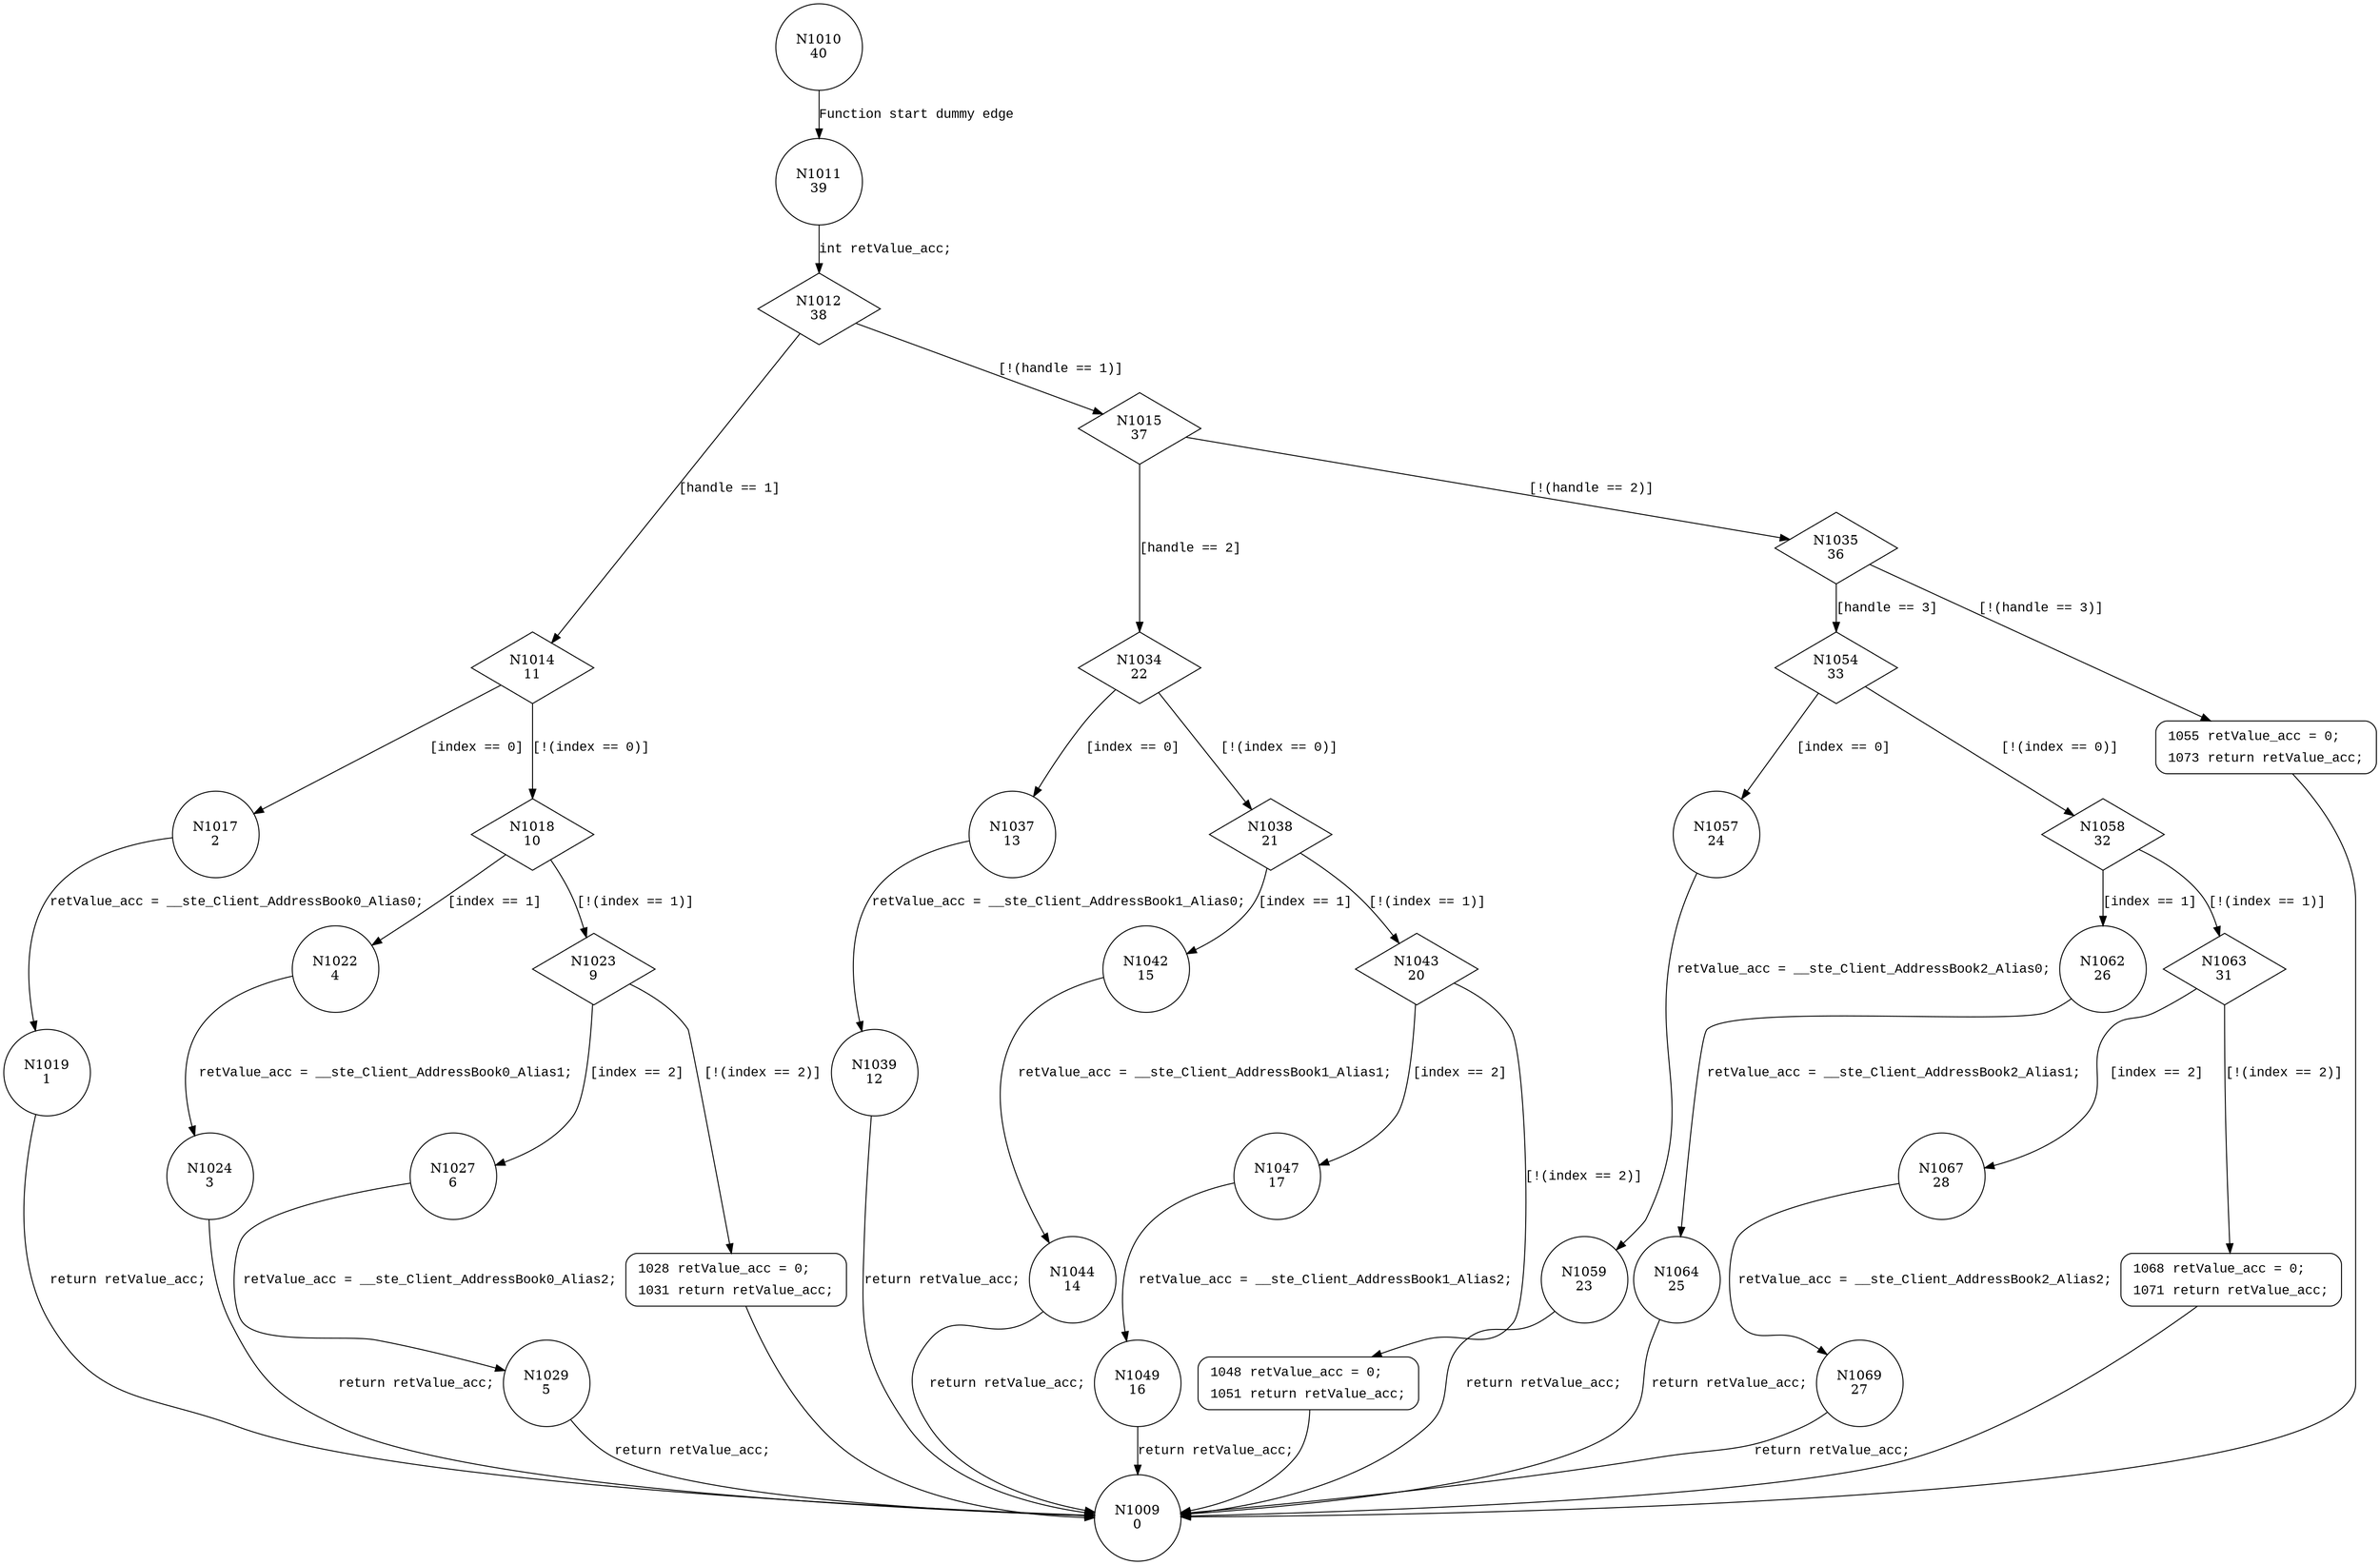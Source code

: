 digraph getClientAddressBookAlias {
1010 [shape="circle" label="N1010\n40"]
1011 [shape="circle" label="N1011\n39"]
1012 [shape="diamond" label="N1012\n38"]
1014 [shape="diamond" label="N1014\n11"]
1015 [shape="diamond" label="N1015\n37"]
1034 [shape="diamond" label="N1034\n22"]
1035 [shape="diamond" label="N1035\n36"]
1054 [shape="diamond" label="N1054\n33"]
1055 [shape="circle" label="N1055\n35"]
1057 [shape="circle" label="N1057\n24"]
1058 [shape="diamond" label="N1058\n32"]
1062 [shape="circle" label="N1062\n26"]
1063 [shape="diamond" label="N1063\n31"]
1067 [shape="circle" label="N1067\n28"]
1068 [shape="circle" label="N1068\n30"]
1069 [shape="circle" label="N1069\n27"]
1064 [shape="circle" label="N1064\n25"]
1059 [shape="circle" label="N1059\n23"]
1037 [shape="circle" label="N1037\n13"]
1038 [shape="diamond" label="N1038\n21"]
1042 [shape="circle" label="N1042\n15"]
1043 [shape="diamond" label="N1043\n20"]
1047 [shape="circle" label="N1047\n17"]
1048 [shape="circle" label="N1048\n19"]
1049 [shape="circle" label="N1049\n16"]
1044 [shape="circle" label="N1044\n14"]
1039 [shape="circle" label="N1039\n12"]
1017 [shape="circle" label="N1017\n2"]
1018 [shape="diamond" label="N1018\n10"]
1022 [shape="circle" label="N1022\n4"]
1023 [shape="diamond" label="N1023\n9"]
1027 [shape="circle" label="N1027\n6"]
1028 [shape="circle" label="N1028\n8"]
1029 [shape="circle" label="N1029\n5"]
1024 [shape="circle" label="N1024\n3"]
1019 [shape="circle" label="N1019\n1"]
1009 [shape="circle" label="N1009\n0"]
1055 [style="filled,bold" penwidth="1" fillcolor="white" fontname="Courier New" shape="Mrecord" label=<<table border="0" cellborder="0" cellpadding="3" bgcolor="white"><tr><td align="right">1055</td><td align="left">retValue_acc = 0;</td></tr><tr><td align="right">1073</td><td align="left">return retValue_acc;</td></tr></table>>]
1055 -> 1009[label=""]
1068 [style="filled,bold" penwidth="1" fillcolor="white" fontname="Courier New" shape="Mrecord" label=<<table border="0" cellborder="0" cellpadding="3" bgcolor="white"><tr><td align="right">1068</td><td align="left">retValue_acc = 0;</td></tr><tr><td align="right">1071</td><td align="left">return retValue_acc;</td></tr></table>>]
1068 -> 1009[label=""]
1048 [style="filled,bold" penwidth="1" fillcolor="white" fontname="Courier New" shape="Mrecord" label=<<table border="0" cellborder="0" cellpadding="3" bgcolor="white"><tr><td align="right">1048</td><td align="left">retValue_acc = 0;</td></tr><tr><td align="right">1051</td><td align="left">return retValue_acc;</td></tr></table>>]
1048 -> 1009[label=""]
1028 [style="filled,bold" penwidth="1" fillcolor="white" fontname="Courier New" shape="Mrecord" label=<<table border="0" cellborder="0" cellpadding="3" bgcolor="white"><tr><td align="right">1028</td><td align="left">retValue_acc = 0;</td></tr><tr><td align="right">1031</td><td align="left">return retValue_acc;</td></tr></table>>]
1028 -> 1009[label=""]
1010 -> 1011 [label="Function start dummy edge" fontname="Courier New"]
1012 -> 1014 [label="[handle == 1]" fontname="Courier New"]
1012 -> 1015 [label="[!(handle == 1)]" fontname="Courier New"]
1015 -> 1034 [label="[handle == 2]" fontname="Courier New"]
1015 -> 1035 [label="[!(handle == 2)]" fontname="Courier New"]
1035 -> 1054 [label="[handle == 3]" fontname="Courier New"]
1035 -> 1055 [label="[!(handle == 3)]" fontname="Courier New"]
1054 -> 1057 [label="[index == 0]" fontname="Courier New"]
1054 -> 1058 [label="[!(index == 0)]" fontname="Courier New"]
1058 -> 1062 [label="[index == 1]" fontname="Courier New"]
1058 -> 1063 [label="[!(index == 1)]" fontname="Courier New"]
1063 -> 1067 [label="[index == 2]" fontname="Courier New"]
1063 -> 1068 [label="[!(index == 2)]" fontname="Courier New"]
1067 -> 1069 [label="retValue_acc = __ste_Client_AddressBook2_Alias2;" fontname="Courier New"]
1062 -> 1064 [label="retValue_acc = __ste_Client_AddressBook2_Alias1;" fontname="Courier New"]
1057 -> 1059 [label="retValue_acc = __ste_Client_AddressBook2_Alias0;" fontname="Courier New"]
1034 -> 1037 [label="[index == 0]" fontname="Courier New"]
1034 -> 1038 [label="[!(index == 0)]" fontname="Courier New"]
1038 -> 1042 [label="[index == 1]" fontname="Courier New"]
1038 -> 1043 [label="[!(index == 1)]" fontname="Courier New"]
1043 -> 1047 [label="[index == 2]" fontname="Courier New"]
1043 -> 1048 [label="[!(index == 2)]" fontname="Courier New"]
1047 -> 1049 [label="retValue_acc = __ste_Client_AddressBook1_Alias2;" fontname="Courier New"]
1042 -> 1044 [label="retValue_acc = __ste_Client_AddressBook1_Alias1;" fontname="Courier New"]
1037 -> 1039 [label="retValue_acc = __ste_Client_AddressBook1_Alias0;" fontname="Courier New"]
1014 -> 1017 [label="[index == 0]" fontname="Courier New"]
1014 -> 1018 [label="[!(index == 0)]" fontname="Courier New"]
1018 -> 1022 [label="[index == 1]" fontname="Courier New"]
1018 -> 1023 [label="[!(index == 1)]" fontname="Courier New"]
1023 -> 1027 [label="[index == 2]" fontname="Courier New"]
1023 -> 1028 [label="[!(index == 2)]" fontname="Courier New"]
1027 -> 1029 [label="retValue_acc = __ste_Client_AddressBook0_Alias2;" fontname="Courier New"]
1022 -> 1024 [label="retValue_acc = __ste_Client_AddressBook0_Alias1;" fontname="Courier New"]
1017 -> 1019 [label="retValue_acc = __ste_Client_AddressBook0_Alias0;" fontname="Courier New"]
1011 -> 1012 [label="int retValue_acc;" fontname="Courier New"]
1069 -> 1009 [label="return retValue_acc;" fontname="Courier New"]
1064 -> 1009 [label="return retValue_acc;" fontname="Courier New"]
1059 -> 1009 [label="return retValue_acc;" fontname="Courier New"]
1049 -> 1009 [label="return retValue_acc;" fontname="Courier New"]
1044 -> 1009 [label="return retValue_acc;" fontname="Courier New"]
1039 -> 1009 [label="return retValue_acc;" fontname="Courier New"]
1029 -> 1009 [label="return retValue_acc;" fontname="Courier New"]
1024 -> 1009 [label="return retValue_acc;" fontname="Courier New"]
1019 -> 1009 [label="return retValue_acc;" fontname="Courier New"]
}